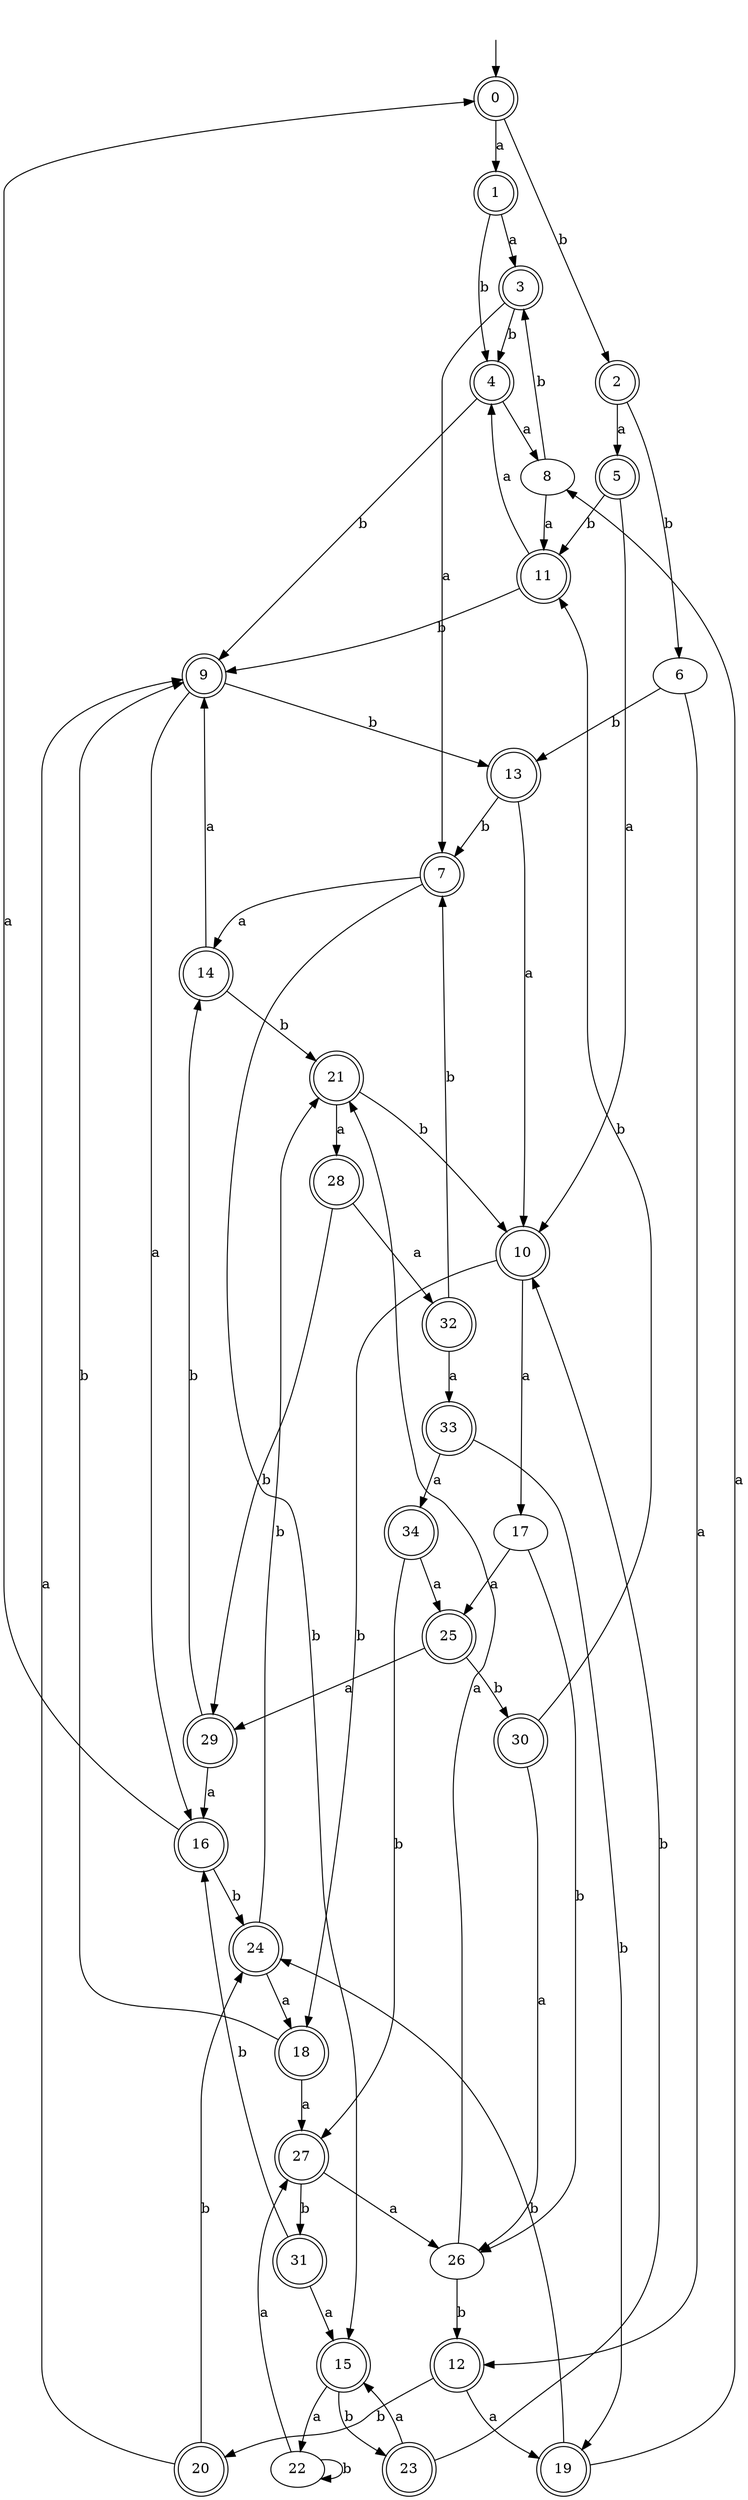 digraph RandomDFA {
  __start0 [label="", shape=none];
  __start0 -> 0 [label=""];
  0 [shape=circle] [shape=doublecircle]
  0 -> 1 [label="a"]
  0 -> 2 [label="b"]
  1 [shape=doublecircle]
  1 -> 3 [label="a"]
  1 -> 4 [label="b"]
  2 [shape=doublecircle]
  2 -> 5 [label="a"]
  2 -> 6 [label="b"]
  3 [shape=doublecircle]
  3 -> 7 [label="a"]
  3 -> 4 [label="b"]
  4 [shape=doublecircle]
  4 -> 8 [label="a"]
  4 -> 9 [label="b"]
  5 [shape=doublecircle]
  5 -> 10 [label="a"]
  5 -> 11 [label="b"]
  6
  6 -> 12 [label="a"]
  6 -> 13 [label="b"]
  7 [shape=doublecircle]
  7 -> 14 [label="a"]
  7 -> 15 [label="b"]
  8
  8 -> 11 [label="a"]
  8 -> 3 [label="b"]
  9 [shape=doublecircle]
  9 -> 16 [label="a"]
  9 -> 13 [label="b"]
  10 [shape=doublecircle]
  10 -> 17 [label="a"]
  10 -> 18 [label="b"]
  11 [shape=doublecircle]
  11 -> 4 [label="a"]
  11 -> 9 [label="b"]
  12 [shape=doublecircle]
  12 -> 19 [label="a"]
  12 -> 20 [label="b"]
  13 [shape=doublecircle]
  13 -> 10 [label="a"]
  13 -> 7 [label="b"]
  14 [shape=doublecircle]
  14 -> 9 [label="a"]
  14 -> 21 [label="b"]
  15 [shape=doublecircle]
  15 -> 22 [label="a"]
  15 -> 23 [label="b"]
  16 [shape=doublecircle]
  16 -> 0 [label="a"]
  16 -> 24 [label="b"]
  17
  17 -> 25 [label="a"]
  17 -> 26 [label="b"]
  18 [shape=doublecircle]
  18 -> 27 [label="a"]
  18 -> 9 [label="b"]
  19 [shape=doublecircle]
  19 -> 8 [label="a"]
  19 -> 24 [label="b"]
  20 [shape=doublecircle]
  20 -> 9 [label="a"]
  20 -> 24 [label="b"]
  21 [shape=doublecircle]
  21 -> 28 [label="a"]
  21 -> 10 [label="b"]
  22
  22 -> 27 [label="a"]
  22 -> 22 [label="b"]
  23 [shape=doublecircle]
  23 -> 15 [label="a"]
  23 -> 10 [label="b"]
  24 [shape=doublecircle]
  24 -> 18 [label="a"]
  24 -> 21 [label="b"]
  25 [shape=doublecircle]
  25 -> 29 [label="a"]
  25 -> 30 [label="b"]
  26
  26 -> 21 [label="a"]
  26 -> 12 [label="b"]
  27 [shape=doublecircle]
  27 -> 26 [label="a"]
  27 -> 31 [label="b"]
  28 [shape=doublecircle]
  28 -> 32 [label="a"]
  28 -> 29 [label="b"]
  29 [shape=doublecircle]
  29 -> 16 [label="a"]
  29 -> 14 [label="b"]
  30 [shape=doublecircle]
  30 -> 26 [label="a"]
  30 -> 11 [label="b"]
  31 [shape=doublecircle]
  31 -> 15 [label="a"]
  31 -> 16 [label="b"]
  32 [shape=doublecircle]
  32 -> 33 [label="a"]
  32 -> 7 [label="b"]
  33 [shape=doublecircle]
  33 -> 34 [label="a"]
  33 -> 19 [label="b"]
  34 [shape=doublecircle]
  34 -> 25 [label="a"]
  34 -> 27 [label="b"]
}
